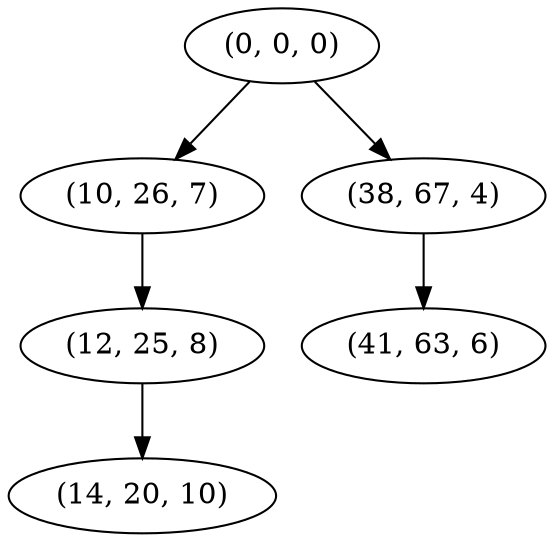 digraph tree {
    "(0, 0, 0)";
    "(10, 26, 7)";
    "(12, 25, 8)";
    "(14, 20, 10)";
    "(38, 67, 4)";
    "(41, 63, 6)";
    "(0, 0, 0)" -> "(10, 26, 7)";
    "(0, 0, 0)" -> "(38, 67, 4)";
    "(10, 26, 7)" -> "(12, 25, 8)";
    "(12, 25, 8)" -> "(14, 20, 10)";
    "(38, 67, 4)" -> "(41, 63, 6)";
}
